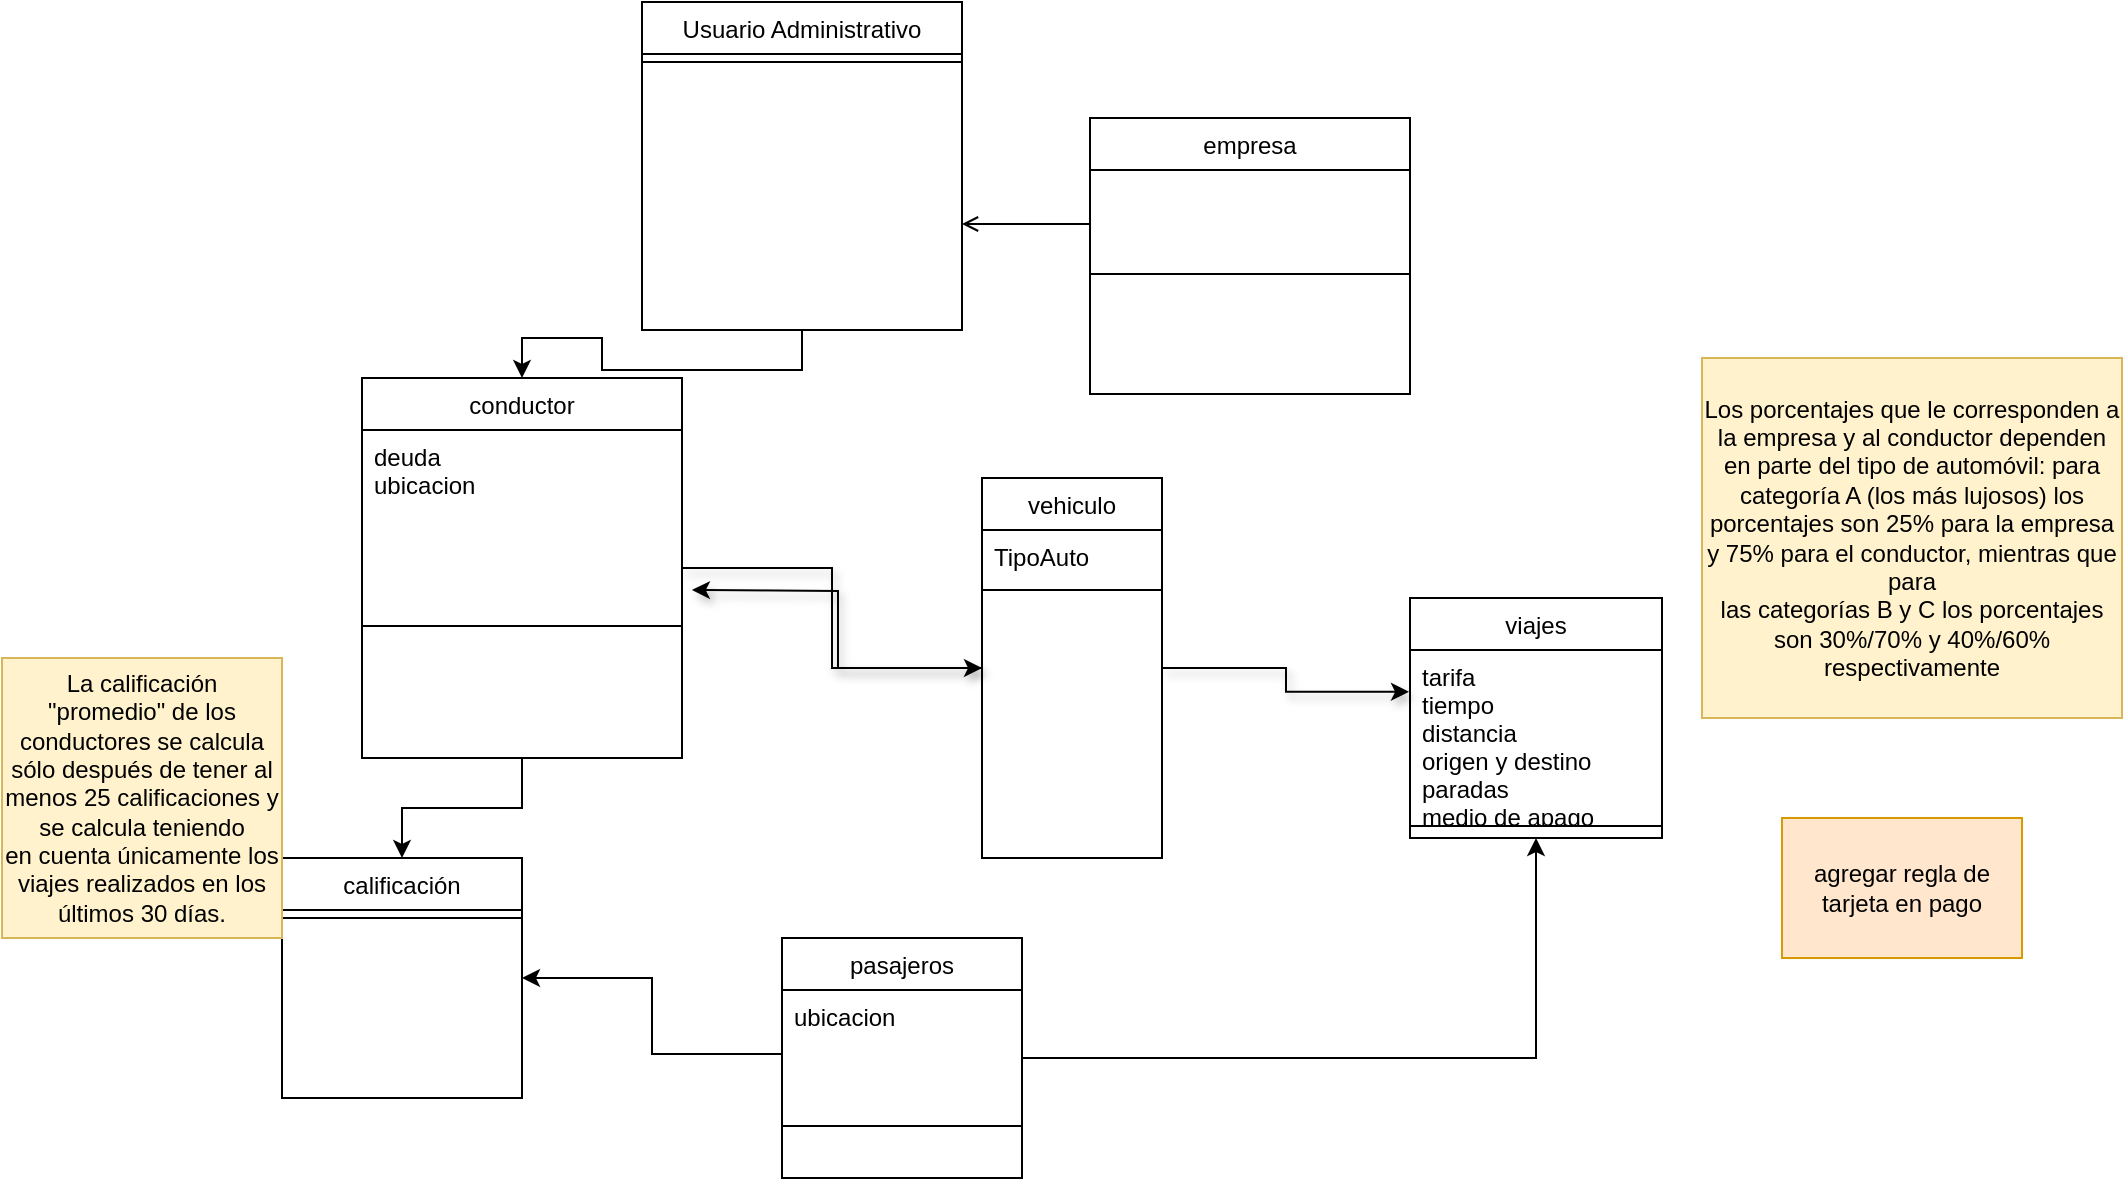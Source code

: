 <mxfile version="16.6.1" type="github">
  <diagram id="C5RBs43oDa-KdzZeNtuy" name="Page-1">
    <mxGraphModel dx="1886" dy="614" grid="1" gridSize="10" guides="1" tooltips="1" connect="1" arrows="1" fold="1" page="1" pageScale="1" pageWidth="827" pageHeight="1169" math="0" shadow="0">
      <root>
        <mxCell id="WIyWlLk6GJQsqaUBKTNV-0" />
        <mxCell id="WIyWlLk6GJQsqaUBKTNV-1" parent="WIyWlLk6GJQsqaUBKTNV-0" />
        <mxCell id="zVLi4YKbOKryRWpVhnH7-0" value="empresa" style="swimlane;fontStyle=0;align=center;verticalAlign=top;childLayout=stackLayout;horizontal=1;startSize=26;horizontalStack=0;resizeParent=1;resizeLast=0;collapsible=1;marginBottom=0;rounded=0;shadow=0;strokeWidth=1;" vertex="1" parent="WIyWlLk6GJQsqaUBKTNV-1">
          <mxGeometry x="-16" y="208" width="160" height="138" as="geometry">
            <mxRectangle x="230" y="140" width="160" height="26" as="alternateBounds" />
          </mxGeometry>
        </mxCell>
        <mxCell id="zVLi4YKbOKryRWpVhnH7-1" value="" style="line;html=1;strokeWidth=1;align=left;verticalAlign=middle;spacingTop=-1;spacingLeft=3;spacingRight=3;rotatable=0;labelPosition=right;points=[];portConstraint=eastwest;" vertex="1" parent="zVLi4YKbOKryRWpVhnH7-0">
          <mxGeometry y="26" width="160" height="104" as="geometry" />
        </mxCell>
        <mxCell id="zVLi4YKbOKryRWpVhnH7-2" value="" style="edgeStyle=orthogonalEdgeStyle;rounded=0;orthogonalLoop=1;jettySize=auto;html=1;" edge="1" parent="WIyWlLk6GJQsqaUBKTNV-1" source="zVLi4YKbOKryRWpVhnH7-3" target="zVLi4YKbOKryRWpVhnH7-8">
          <mxGeometry relative="1" as="geometry" />
        </mxCell>
        <mxCell id="zVLi4YKbOKryRWpVhnH7-3" value="Usuario Administrativo" style="swimlane;fontStyle=0;align=center;verticalAlign=top;childLayout=stackLayout;horizontal=1;startSize=26;horizontalStack=0;resizeParent=1;resizeLast=0;collapsible=1;marginBottom=0;rounded=0;shadow=0;strokeWidth=1;" vertex="1" parent="WIyWlLk6GJQsqaUBKTNV-1">
          <mxGeometry x="-240" y="150" width="160" height="164" as="geometry">
            <mxRectangle x="550" y="140" width="160" height="26" as="alternateBounds" />
          </mxGeometry>
        </mxCell>
        <mxCell id="zVLi4YKbOKryRWpVhnH7-4" value="" style="line;html=1;strokeWidth=1;align=left;verticalAlign=middle;spacingTop=-1;spacingLeft=3;spacingRight=3;rotatable=0;labelPosition=right;points=[];portConstraint=eastwest;" vertex="1" parent="zVLi4YKbOKryRWpVhnH7-3">
          <mxGeometry y="26" width="160" height="8" as="geometry" />
        </mxCell>
        <mxCell id="zVLi4YKbOKryRWpVhnH7-5" value="" style="endArrow=open;shadow=0;strokeWidth=1;rounded=0;endFill=1;edgeStyle=elbowEdgeStyle;elbow=vertical;" edge="1" parent="WIyWlLk6GJQsqaUBKTNV-1" source="zVLi4YKbOKryRWpVhnH7-0" target="zVLi4YKbOKryRWpVhnH7-3">
          <mxGeometry x="0.5" y="41" relative="1" as="geometry">
            <mxPoint x="110" y="300" as="sourcePoint" />
            <mxPoint x="270" y="300" as="targetPoint" />
            <mxPoint x="-40" y="32" as="offset" />
          </mxGeometry>
        </mxCell>
        <mxCell id="zVLi4YKbOKryRWpVhnH7-6" value="" style="edgeStyle=orthogonalEdgeStyle;rounded=0;orthogonalLoop=1;jettySize=auto;html=1;" edge="1" parent="WIyWlLk6GJQsqaUBKTNV-1" source="zVLi4YKbOKryRWpVhnH7-8" target="zVLi4YKbOKryRWpVhnH7-12">
          <mxGeometry relative="1" as="geometry" />
        </mxCell>
        <mxCell id="zVLi4YKbOKryRWpVhnH7-7" value="" style="edgeStyle=orthogonalEdgeStyle;rounded=0;orthogonalLoop=1;jettySize=auto;html=1;shadow=1;entryX=0;entryY=0.5;entryDx=0;entryDy=0;" edge="1" parent="WIyWlLk6GJQsqaUBKTNV-1" source="zVLi4YKbOKryRWpVhnH7-8" target="zVLi4YKbOKryRWpVhnH7-22">
          <mxGeometry relative="1" as="geometry">
            <mxPoint x="-130" y="448" as="targetPoint" />
          </mxGeometry>
        </mxCell>
        <mxCell id="zVLi4YKbOKryRWpVhnH7-8" value="conductor" style="swimlane;fontStyle=0;align=center;verticalAlign=top;childLayout=stackLayout;horizontal=1;startSize=26;horizontalStack=0;resizeParent=1;resizeLast=0;collapsible=1;marginBottom=0;rounded=0;shadow=0;strokeWidth=1;" vertex="1" parent="WIyWlLk6GJQsqaUBKTNV-1">
          <mxGeometry x="-380" y="338" width="160" height="190" as="geometry">
            <mxRectangle x="550" y="140" width="160" height="26" as="alternateBounds" />
          </mxGeometry>
        </mxCell>
        <mxCell id="zVLi4YKbOKryRWpVhnH7-9" value="deuda&#xa;ubicacion" style="text;align=left;verticalAlign=top;spacingLeft=4;spacingRight=4;overflow=hidden;rotatable=0;points=[[0,0.5],[1,0.5]];portConstraint=eastwest;" vertex="1" parent="zVLi4YKbOKryRWpVhnH7-8">
          <mxGeometry y="26" width="160" height="94" as="geometry" />
        </mxCell>
        <mxCell id="zVLi4YKbOKryRWpVhnH7-10" value="" style="line;html=1;strokeWidth=1;align=left;verticalAlign=middle;spacingTop=-1;spacingLeft=3;spacingRight=3;rotatable=0;labelPosition=right;points=[];portConstraint=eastwest;" vertex="1" parent="zVLi4YKbOKryRWpVhnH7-8">
          <mxGeometry y="120" width="160" height="8" as="geometry" />
        </mxCell>
        <mxCell id="zVLi4YKbOKryRWpVhnH7-11" value="" style="edgeStyle=orthogonalEdgeStyle;rounded=0;orthogonalLoop=1;jettySize=auto;html=1;entryX=1;entryY=0.5;entryDx=0;entryDy=0;" edge="1" parent="WIyWlLk6GJQsqaUBKTNV-1" source="zVLi4YKbOKryRWpVhnH7-16" target="zVLi4YKbOKryRWpVhnH7-12">
          <mxGeometry relative="1" as="geometry">
            <mxPoint x="-300" y="618" as="targetPoint" />
          </mxGeometry>
        </mxCell>
        <mxCell id="zVLi4YKbOKryRWpVhnH7-12" value="calificación" style="swimlane;fontStyle=0;align=center;verticalAlign=top;childLayout=stackLayout;horizontal=1;startSize=26;horizontalStack=0;resizeParent=1;resizeLast=0;collapsible=1;marginBottom=0;rounded=0;shadow=0;strokeWidth=1;" vertex="1" parent="WIyWlLk6GJQsqaUBKTNV-1">
          <mxGeometry x="-420" y="578" width="120" height="120" as="geometry">
            <mxRectangle x="550" y="140" width="160" height="26" as="alternateBounds" />
          </mxGeometry>
        </mxCell>
        <mxCell id="zVLi4YKbOKryRWpVhnH7-13" value="" style="line;html=1;strokeWidth=1;align=left;verticalAlign=middle;spacingTop=-1;spacingLeft=3;spacingRight=3;rotatable=0;labelPosition=right;points=[];portConstraint=eastwest;" vertex="1" parent="zVLi4YKbOKryRWpVhnH7-12">
          <mxGeometry y="26" width="120" height="8" as="geometry" />
        </mxCell>
        <mxCell id="zVLi4YKbOKryRWpVhnH7-14" value="" style="edgeStyle=orthogonalEdgeStyle;rounded=0;orthogonalLoop=1;jettySize=auto;html=1;" edge="1" parent="WIyWlLk6GJQsqaUBKTNV-1" source="zVLi4YKbOKryRWpVhnH7-15" target="zVLi4YKbOKryRWpVhnH7-18">
          <mxGeometry relative="1" as="geometry" />
        </mxCell>
        <mxCell id="zVLi4YKbOKryRWpVhnH7-15" value="pasajeros" style="swimlane;fontStyle=0;align=center;verticalAlign=top;childLayout=stackLayout;horizontal=1;startSize=26;horizontalStack=0;resizeParent=1;resizeLast=0;collapsible=1;marginBottom=0;rounded=0;shadow=0;strokeWidth=1;" vertex="1" parent="WIyWlLk6GJQsqaUBKTNV-1">
          <mxGeometry x="-170" y="618" width="120" height="120" as="geometry">
            <mxRectangle x="550" y="140" width="160" height="26" as="alternateBounds" />
          </mxGeometry>
        </mxCell>
        <mxCell id="zVLi4YKbOKryRWpVhnH7-16" value="ubicacion" style="text;align=left;verticalAlign=top;spacingLeft=4;spacingRight=4;overflow=hidden;rotatable=0;points=[[0,0.5],[1,0.5]];portConstraint=eastwest;rounded=0;shadow=0;html=0;" vertex="1" parent="zVLi4YKbOKryRWpVhnH7-15">
          <mxGeometry y="26" width="120" height="64" as="geometry" />
        </mxCell>
        <mxCell id="zVLi4YKbOKryRWpVhnH7-17" value="" style="line;html=1;strokeWidth=1;align=left;verticalAlign=middle;spacingTop=-1;spacingLeft=3;spacingRight=3;rotatable=0;labelPosition=right;points=[];portConstraint=eastwest;" vertex="1" parent="zVLi4YKbOKryRWpVhnH7-15">
          <mxGeometry y="90" width="120" height="8" as="geometry" />
        </mxCell>
        <mxCell id="zVLi4YKbOKryRWpVhnH7-18" value="viajes" style="swimlane;fontStyle=0;align=center;verticalAlign=top;childLayout=stackLayout;horizontal=1;startSize=26;horizontalStack=0;resizeParent=1;resizeLast=0;collapsible=1;marginBottom=0;rounded=0;shadow=0;strokeWidth=1;" vertex="1" parent="WIyWlLk6GJQsqaUBKTNV-1">
          <mxGeometry x="144" y="448" width="126" height="120" as="geometry">
            <mxRectangle x="550" y="140" width="160" height="26" as="alternateBounds" />
          </mxGeometry>
        </mxCell>
        <mxCell id="zVLi4YKbOKryRWpVhnH7-19" value="tarifa&#xa;tiempo&#xa;distancia&#xa;origen y destino&#xa;paradas&#xa;medio de apago" style="text;align=left;verticalAlign=top;spacingLeft=4;spacingRight=4;overflow=hidden;rotatable=0;points=[[0,0.5],[1,0.5]];portConstraint=eastwest;" vertex="1" parent="zVLi4YKbOKryRWpVhnH7-18">
          <mxGeometry y="26" width="126" height="84" as="geometry" />
        </mxCell>
        <mxCell id="zVLi4YKbOKryRWpVhnH7-20" value="" style="line;html=1;strokeWidth=1;align=left;verticalAlign=middle;spacingTop=-1;spacingLeft=3;spacingRight=3;rotatable=0;labelPosition=right;points=[];portConstraint=eastwest;" vertex="1" parent="zVLi4YKbOKryRWpVhnH7-18">
          <mxGeometry y="110" width="126" height="8" as="geometry" />
        </mxCell>
        <mxCell id="zVLi4YKbOKryRWpVhnH7-21" style="edgeStyle=orthogonalEdgeStyle;rounded=0;orthogonalLoop=1;jettySize=auto;html=1;exitX=1;exitY=0.5;exitDx=0;exitDy=0;entryX=-0.004;entryY=0.249;entryDx=0;entryDy=0;entryPerimeter=0;shadow=1;" edge="1" parent="WIyWlLk6GJQsqaUBKTNV-1" source="zVLi4YKbOKryRWpVhnH7-22" target="zVLi4YKbOKryRWpVhnH7-19">
          <mxGeometry relative="1" as="geometry" />
        </mxCell>
        <mxCell id="zVLi4YKbOKryRWpVhnH7-22" value="vehiculo" style="swimlane;fontStyle=0;align=center;verticalAlign=top;childLayout=stackLayout;horizontal=1;startSize=26;horizontalStack=0;resizeParent=1;resizeLast=0;collapsible=1;marginBottom=0;rounded=0;shadow=0;strokeWidth=1;" vertex="1" parent="WIyWlLk6GJQsqaUBKTNV-1">
          <mxGeometry x="-70" y="388" width="90" height="190" as="geometry">
            <mxRectangle x="550" y="140" width="160" height="26" as="alternateBounds" />
          </mxGeometry>
        </mxCell>
        <mxCell id="zVLi4YKbOKryRWpVhnH7-23" value="TipoAuto&#xa;" style="text;align=left;verticalAlign=top;spacingLeft=4;spacingRight=4;overflow=hidden;rotatable=0;points=[[0,0.5],[1,0.5]];portConstraint=eastwest;rounded=0;shadow=0;html=0;" vertex="1" parent="zVLi4YKbOKryRWpVhnH7-22">
          <mxGeometry y="26" width="90" height="26" as="geometry" />
        </mxCell>
        <mxCell id="zVLi4YKbOKryRWpVhnH7-24" value="" style="line;html=1;strokeWidth=1;align=left;verticalAlign=middle;spacingTop=-1;spacingLeft=3;spacingRight=3;rotatable=0;labelPosition=right;points=[];portConstraint=eastwest;" vertex="1" parent="zVLi4YKbOKryRWpVhnH7-22">
          <mxGeometry y="52" width="90" height="8" as="geometry" />
        </mxCell>
        <mxCell id="zVLi4YKbOKryRWpVhnH7-25" value="" style="edgeStyle=orthogonalEdgeStyle;rounded=0;orthogonalLoop=1;jettySize=auto;html=1;shadow=1;entryX=1.031;entryY=0.077;entryDx=0;entryDy=0;entryPerimeter=0;exitX=0;exitY=0.5;exitDx=0;exitDy=0;" edge="1" parent="WIyWlLk6GJQsqaUBKTNV-1" source="zVLi4YKbOKryRWpVhnH7-22">
          <mxGeometry relative="1" as="geometry">
            <mxPoint x="-130" y="528" as="sourcePoint" />
            <mxPoint x="-215.04" y="444.002" as="targetPoint" />
          </mxGeometry>
        </mxCell>
        <mxCell id="zVLi4YKbOKryRWpVhnH7-26" value="La calificación&lt;br/&gt;&quot;promedio&quot; de los conductores se calcula sólo después de tener al menos 25 calificaciones y se calcula teniendo&lt;br/&gt;en cuenta únicamente los viajes realizados en los últimos 30 días." style="whiteSpace=wrap;html=1;aspect=fixed;fillColor=#fff2cc;strokeColor=#d6b656;" vertex="1" parent="WIyWlLk6GJQsqaUBKTNV-1">
          <mxGeometry x="-560" y="478" width="140" height="140" as="geometry" />
        </mxCell>
        <mxCell id="zVLi4YKbOKryRWpVhnH7-27" value="&#xa;&#xa;Los porcentajes que le corresponden a la empresa y al conductor dependen en parte del tipo de automóvil: para&#xa;categoría A (los más lujosos) los porcentajes son 25% para la empresa y 75% para el conductor, mientras que para&#xa;las categorías B y C los porcentajes son 30%/70% y 40%/60% respectivamente&#xa;&#xa;" style="rounded=0;whiteSpace=wrap;html=1;fillColor=#fff2cc;strokeColor=#d6b656;" vertex="1" parent="WIyWlLk6GJQsqaUBKTNV-1">
          <mxGeometry x="290" y="328" width="210" height="180" as="geometry" />
        </mxCell>
        <mxCell id="zVLi4YKbOKryRWpVhnH7-28" value="agregar regla de tarjeta en pago" style="rounded=0;whiteSpace=wrap;html=1;fillColor=#ffe6cc;strokeColor=#d79b00;" vertex="1" parent="WIyWlLk6GJQsqaUBKTNV-1">
          <mxGeometry x="330" y="558" width="120" height="70" as="geometry" />
        </mxCell>
      </root>
    </mxGraphModel>
  </diagram>
</mxfile>
